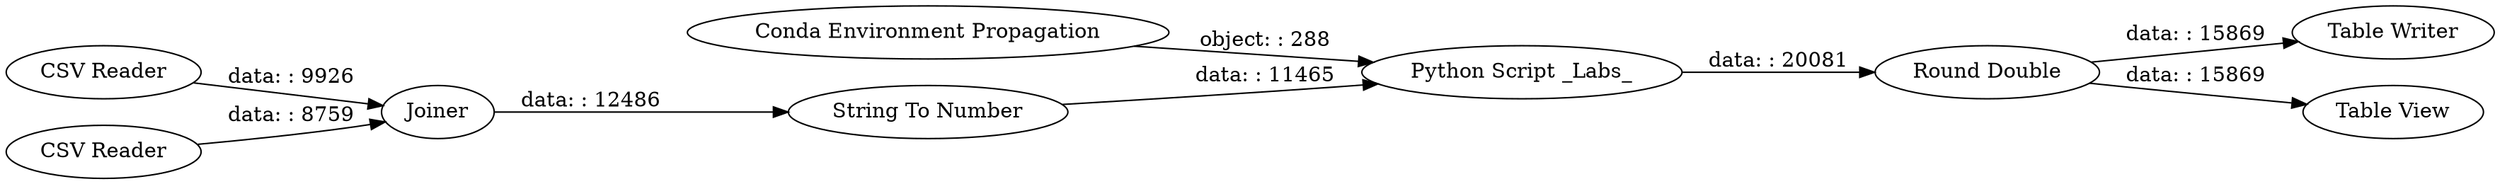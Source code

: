 digraph {
	"5679323309477479715_25" [label="Conda Environment Propagation"]
	"5679323309477479715_23" [label="CSV Reader"]
	"5679323309477479715_18" [label="String To Number"]
	"5679323309477479715_5" [label="Round Double"]
	"5679323309477479715_2" [label="Python Script _Labs_"]
	"5679323309477479715_24" [label="CSV Reader"]
	"5679323309477479715_26" [label="Table Writer"]
	"5679323309477479715_4" [label="Table View"]
	"5679323309477479715_17" [label=Joiner]
	"5679323309477479715_24" -> "5679323309477479715_17" [label="data: : 8759"]
	"5679323309477479715_5" -> "5679323309477479715_4" [label="data: : 15869"]
	"5679323309477479715_17" -> "5679323309477479715_18" [label="data: : 12486"]
	"5679323309477479715_5" -> "5679323309477479715_26" [label="data: : 15869"]
	"5679323309477479715_18" -> "5679323309477479715_2" [label="data: : 11465"]
	"5679323309477479715_23" -> "5679323309477479715_17" [label="data: : 9926"]
	"5679323309477479715_2" -> "5679323309477479715_5" [label="data: : 20081"]
	"5679323309477479715_25" -> "5679323309477479715_2" [label="object: : 288"]
	rankdir=LR
}
